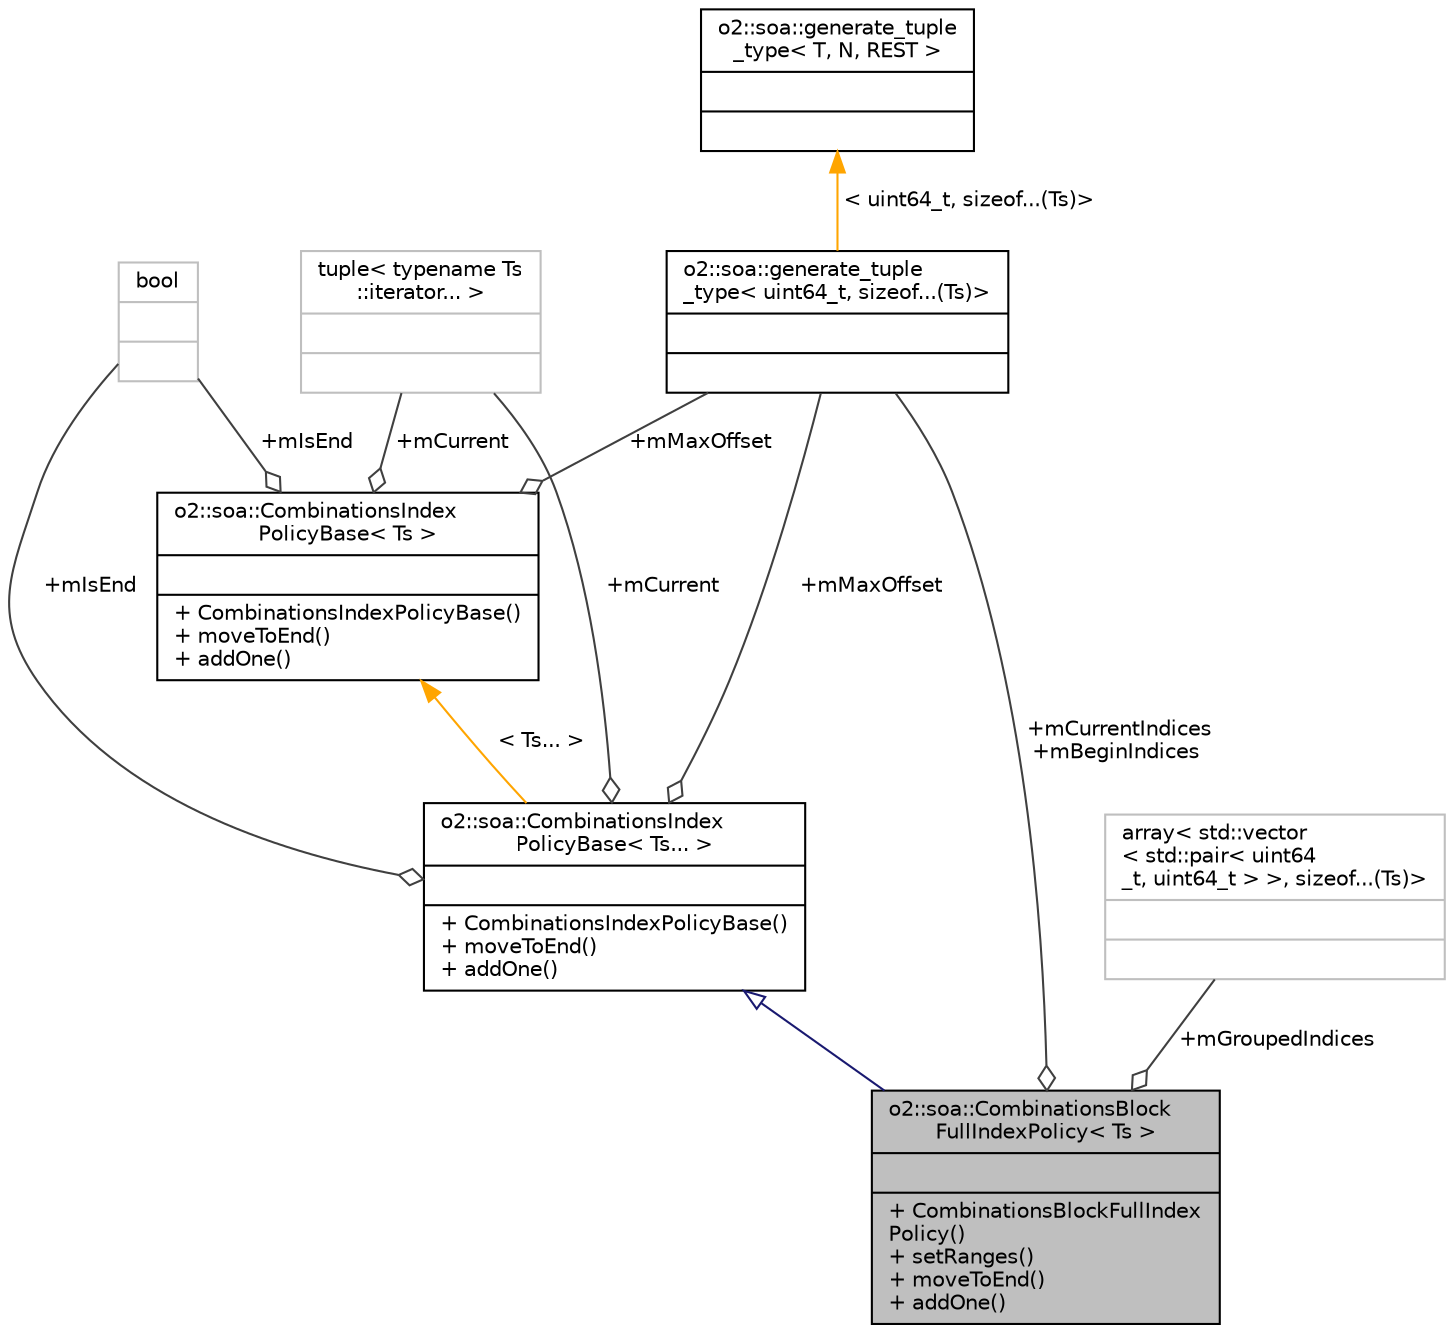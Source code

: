 digraph "o2::soa::CombinationsBlockFullIndexPolicy&lt; Ts &gt;"
{
 // INTERACTIVE_SVG=YES
  bgcolor="transparent";
  edge [fontname="Helvetica",fontsize="10",labelfontname="Helvetica",labelfontsize="10"];
  node [fontname="Helvetica",fontsize="10",shape=record];
  Node3 [label="{o2::soa::CombinationsBlock\lFullIndexPolicy\< Ts \>\n||+ CombinationsBlockFullIndex\lPolicy()\l+ setRanges()\l+ moveToEnd()\l+ addOne()\l}",height=0.2,width=0.4,color="black", fillcolor="grey75", style="filled", fontcolor="black"];
  Node4 -> Node3 [dir="back",color="midnightblue",fontsize="10",style="solid",arrowtail="onormal",fontname="Helvetica"];
  Node4 [label="{o2::soa::CombinationsIndex\lPolicyBase\< Ts... \>\n||+ CombinationsIndexPolicyBase()\l+ moveToEnd()\l+ addOne()\l}",height=0.2,width=0.4,color="black",URL="$de/dac/structo2_1_1soa_1_1CombinationsIndexPolicyBase.html"];
  Node5 -> Node4 [color="grey25",fontsize="10",style="solid",label=" +mMaxOffset" ,arrowhead="odiamond",fontname="Helvetica"];
  Node5 [label="{o2::soa::generate_tuple\l_type\< uint64_t, sizeof...(Ts)\>\n||}",height=0.2,width=0.4,color="black",URL="$d7/d86/structo2_1_1soa_1_1generate__tuple__type.html"];
  Node6 -> Node5 [dir="back",color="orange",fontsize="10",style="solid",label=" \< uint64_t, sizeof...(Ts)\>" ,fontname="Helvetica"];
  Node6 [label="{o2::soa::generate_tuple\l_type\< T, N, REST \>\n||}",height=0.2,width=0.4,color="black",URL="$d7/d86/structo2_1_1soa_1_1generate__tuple__type.html"];
  Node7 -> Node4 [color="grey25",fontsize="10",style="solid",label=" +mCurrent" ,arrowhead="odiamond",fontname="Helvetica"];
  Node7 [label="{tuple\< typename Ts\l::iterator... \>\n||}",height=0.2,width=0.4,color="grey75"];
  Node8 -> Node4 [color="grey25",fontsize="10",style="solid",label=" +mIsEnd" ,arrowhead="odiamond",fontname="Helvetica"];
  Node8 [label="{bool\n||}",height=0.2,width=0.4,color="grey75"];
  Node9 -> Node4 [dir="back",color="orange",fontsize="10",style="solid",label=" \< Ts... \>" ,fontname="Helvetica"];
  Node9 [label="{o2::soa::CombinationsIndex\lPolicyBase\< Ts \>\n||+ CombinationsIndexPolicyBase()\l+ moveToEnd()\l+ addOne()\l}",height=0.2,width=0.4,color="black",URL="$de/dac/structo2_1_1soa_1_1CombinationsIndexPolicyBase.html"];
  Node5 -> Node9 [color="grey25",fontsize="10",style="solid",label=" +mMaxOffset" ,arrowhead="odiamond",fontname="Helvetica"];
  Node7 -> Node9 [color="grey25",fontsize="10",style="solid",label=" +mCurrent" ,arrowhead="odiamond",fontname="Helvetica"];
  Node8 -> Node9 [color="grey25",fontsize="10",style="solid",label=" +mIsEnd" ,arrowhead="odiamond",fontname="Helvetica"];
  Node5 -> Node3 [color="grey25",fontsize="10",style="solid",label=" +mCurrentIndices\n+mBeginIndices" ,arrowhead="odiamond",fontname="Helvetica"];
  Node10 -> Node3 [color="grey25",fontsize="10",style="solid",label=" +mGroupedIndices" ,arrowhead="odiamond",fontname="Helvetica"];
  Node10 [label="{array\< std::vector\l\< std::pair\< uint64\l_t, uint64_t \> \>, sizeof...(Ts)\>\n||}",height=0.2,width=0.4,color="grey75"];
}
